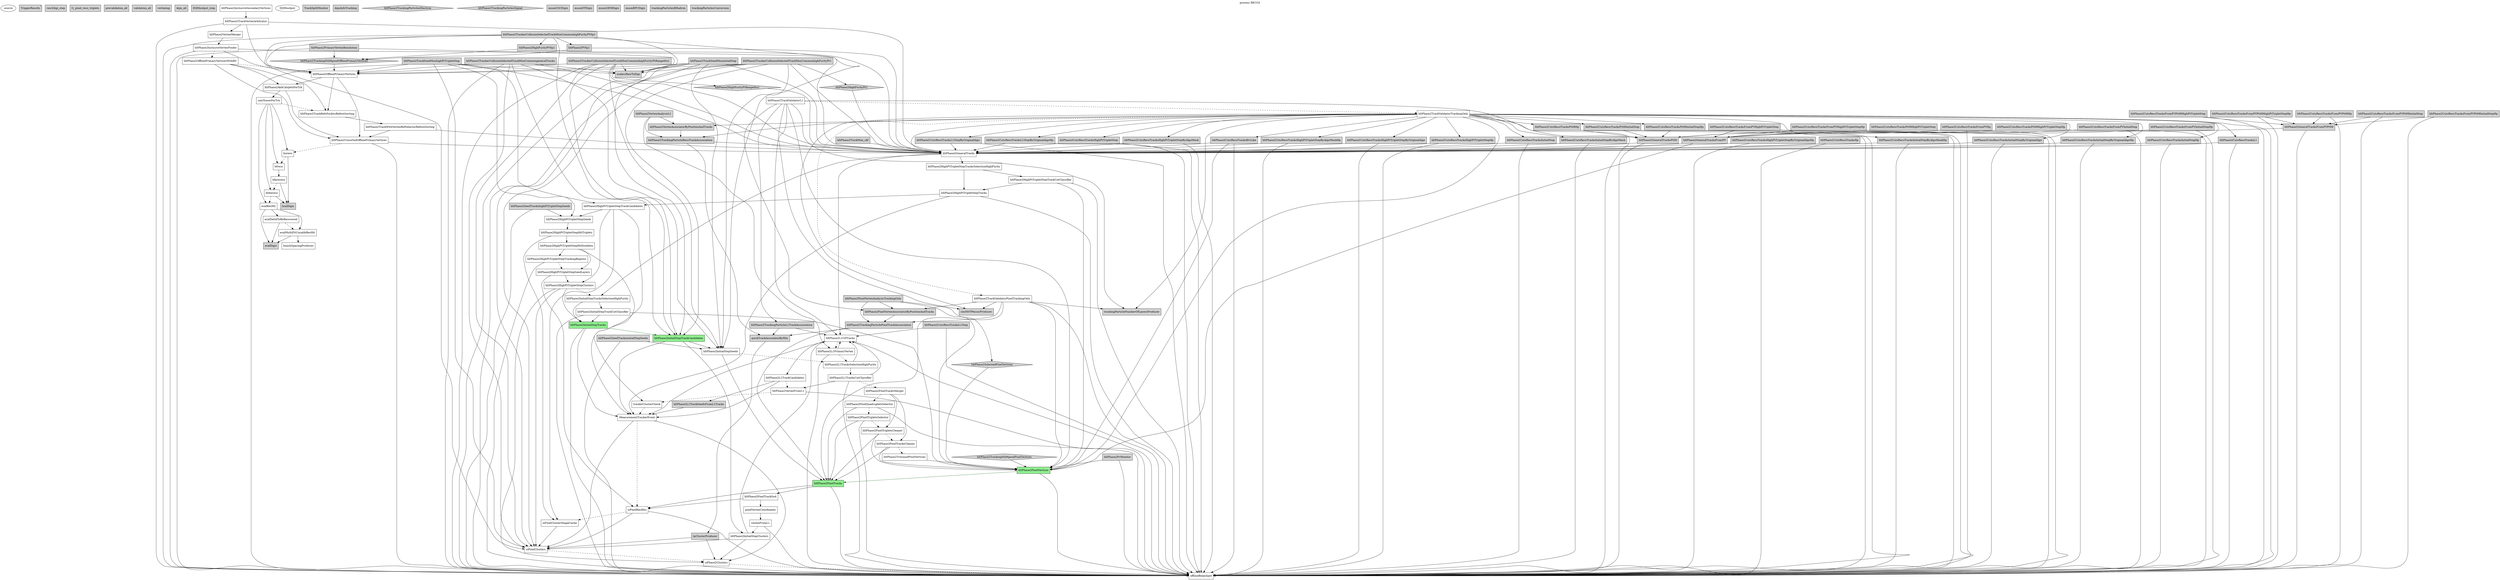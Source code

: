 digraph RECO2 {
graph [
label="process RECO2", labelloc=top];
0[color=black, fillcolor=white, label=source, shape=oval, style=filled, tooltip=PoolSource];
1[color=black, fillcolor=lightgrey, label=TriggerResults, shape=note, style=filled, tooltip=TriggerResultInserter];
2[color=black, fillcolor=lightgrey, label=raw2digi_step, shape=box, style=filled, tooltip=PathStatusInserter];
3[color=black, fillcolor=lightgrey, label=l1_pixel_reco_triplets, shape=box, style=filled, tooltip=PathStatusInserter];
4[color=black, fillcolor=lightgrey, label=prevalidation_all, shape=box, style=filled, tooltip=PathStatusInserter];
5[color=black, fillcolor=lightgrey, label=validation_all, shape=box, style=filled, tooltip=PathStatusInserter];
6[color=black, fillcolor=lightgrey, label=vertexing, shape=box, style=filled, tooltip=PathStatusInserter];
7[color=black, fillcolor=lightgrey, label=dqm_all, shape=box, style=filled, tooltip=EndPathStatusInserter];
8[color=black, fillcolor=lightgrey, label=DQMoutput_step, shape=box, style=filled, tooltip=EndPathStatusInserter];
9[color=black, fillcolor=white, label=offlineBeamSpot, shape=box, style=filled, tooltip=BeamSpotProducer];
10[color=black, fillcolor=white, label=siPhase2Clusters, shape=box, style=filled, tooltip=Phase2TrackerClusterizer];
11[color=black, fillcolor=white, label=siPixelClusters, shape=box, style=filled, tooltip=SiPixelClusterProducer];
12[color=black, fillcolor=white, label=siPixelClusterShapeCache, shape=box, style=filled, tooltip=SiPixelClusterShapeCacheProducer];
13[color=black, fillcolor=white, label=siPixelRecHits, shape=box, style=filled, tooltip=SiPixelRecHitSoAFromLegacy];
14[color=black, fillcolor=white, label=MeasurementTrackerEvent, shape=box, style=filled, tooltip=MeasurementTrackerEventProducer];
15[color=black, fillcolor=white, label=trackerClusterCheck, shape=box, style=filled, tooltip=ClusterCheckerEDProducer];
16[color=black, fillcolor=white, label=hltPhase2VertexFromL1, shape=box, style=filled, tooltip=L1ToVertex];
17[color=black, fillcolor=white, label=hltPhase2L1TrackCandidates, shape=box, style=filled, tooltip=CkfTrackCandidateMaker];
18[color=black, fillcolor=white, label=hltPhase2L1CtfTracks, shape=box, style=filled, tooltip=TrackProducer];
19[color=black, fillcolor=white, label=hltPhase2L1TracksCutClassifier, shape=box, style=filled, tooltip=TrackCutClassifier];
20[color=black, fillcolor=white, label=hltPhase2L1TracksSelectionHighPurity, shape=box, style=filled, tooltip=TrackCollectionFilterCloner];
21[color=black, fillcolor=white, label=hltPhase2L1PrimaryVertex, shape=box, style=filled, tooltip=PrimaryVertexProducer];
22[color=black, fillcolor=white, label=hltPhase2InitialStepClusters, shape=box, style=filled, tooltip=TrackClusterRemoverPhase2];
23[color=black, fillcolor=white, label=vertexFromL1, shape=box, style=filled, tooltip=L1ToVertex];
24[color=black, fillcolor=white, label=pixelVertexCoordinates, shape=box, style=filled, tooltip=PixelVertexCoordinates];
25[color=black, fillcolor=white, label=hltPhase2PixelTrackSoA, shape=box, style=filled, tooltip=CAHitNtupletCUDA];
26[color=black, fillcolor=lightgreen, label=hltPhase2PixelTracks, shape=box, style=filled, tooltip=PixelTrackProducerFromSoA];
27[color=black, fillcolor=lightgreen, label=hltPhase2PixelVertices, shape=box, style=filled, tooltip=PixelVertexProducer];
28[color=black, fillcolor=white, label=hltPhase2TrimmedPixelVertices, shape=box, style=filled, tooltip=PixelVertexCollectionTrimmer];
29[color=black, fillcolor=white, label=hltPhase2PixelTracksCleaner, shape=box, style=filled, tooltip=TrackWithVertexSelector];
30[color=black, fillcolor=white, label=hltPhase2PixelTripletsCleaner, shape=box, style=filled, tooltip=TrackWithVertexSelector];
31[color=black, fillcolor=white, label=hltPhase2PixelTripletsSelector, shape=box, style=filled, tooltip=RecoTrackViewRefSelector];
32[color=black, fillcolor=white, label=hltPhase2PixelQuadrupletsSelector, shape=box, style=filled, tooltip=RecoTrackViewRefSelector];
33[color=black, fillcolor=white, label=hltPhase2PixelTracksMerger, shape=box, style=filled, tooltip=TrackListMerger];
34[color=black, fillcolor=white, label=hltPhase2InitialStepSeeds, shape=box, style=filled, tooltip=SeedGeneratorFromProtoTracksEDProducer];
35[color=black, fillcolor=lightgreen, label=hltPhase2InitialStepTrackCandidates, shape=box, style=filled, tooltip=CkfTrackCandidateMaker];
36[color=black, fillcolor=lightgreen, label=hltPhase2InitialStepTracks, shape=box, style=filled, tooltip=TrackProducer];
37[color=black, fillcolor=white, label=hltPhase2InitialStepTrackCutClassifier, shape=box, style=filled, tooltip=TrackCutClassifier];
38[color=black, fillcolor=white, label=hltPhase2InitialStepTracksSelectionHighPurity, shape=box, style=filled, tooltip=TrackCollectionFilterCloner];
39[color=black, fillcolor=white, label=hltPhase2HighPtTripletStepClusters, shape=box, style=filled, tooltip=TrackClusterRemoverPhase2];
40[color=black, fillcolor=white, label=hltPhase2HighPtTripletStepSeedLayers, shape=box, style=filled, tooltip=SeedingLayersEDProducer];
41[color=black, fillcolor=white, label=hltPhase2HighPtTripletStepTrackingRegions, shape=box, style=filled, tooltip=GlobalTrackingRegionFromBeamSpotEDProducer];
42[color=black, fillcolor=white, label=hltPhase2HighPtTripletStepHitDoublets, shape=box, style=filled, tooltip=HitPairEDProducer];
43[color=black, fillcolor=white, label=hltPhase2HighPtTripletStepHitTriplets, shape=box, style=filled, tooltip=CAHitTripletEDProducer];
44[color=black, fillcolor=white, label=hltPhase2HighPtTripletStepSeeds, shape=box, style=filled, tooltip=SeedCreatorFromRegionConsecutiveHitsEDProducer];
45[color=black, fillcolor=white, label=hltPhase2HighPtTripletStepTrackCandidates, shape=box, style=filled, tooltip=CkfTrackCandidateMaker];
46[color=black, fillcolor=white, label=hltPhase2HighPtTripletStepTracks, shape=box, style=filled, tooltip=TrackProducer];
47[color=black, fillcolor=white, label=hltPhase2HighPtTripletStepTrackCutClassifier, shape=box, style=filled, tooltip=TrackCutClassifier];
48[color=black, fillcolor=white, label=hltPhase2HighPtTripletStepTracksSelectionHighPurity, shape=box, style=filled, tooltip=TrackCollectionFilterCloner];
49[color=black, fillcolor=white, label=hltPhase2GeneralTracks, shape=box, style=filled, tooltip=TrackListMerger];
50[color=black, fillcolor=white, label=hltPhase2TrackValidatorPixelTrackingOnly, shape=box, style=filled, tooltip=MultiTrackValidator];
51[color=black, fillcolor=white, label=hltPhase2TrackValidatorTrackingOnly, shape=box, style=filled, tooltip=MultiTrackValidator];
52[color=black, fillcolor=white, label=hltPhase2TrackValidatorL1, shape=box, style=filled, tooltip=MultiTrackValidator];
53[color=black, fillcolor=white, label=bunchSpacingProducer, shape=box, style=filled, tooltip=BunchSpacingProducer];
54[color=black, fillcolor=white, label=ecalMultiFitUncalibRecHit, shape=box, style=filled, tooltip=EcalUncalibRecHitProducer];
55[color=black, fillcolor=white, label=ecalDetIdToBeRecovered, shape=box, style=filled, tooltip=EcalDetIdToBeRecoveredProducer];
56[color=black, fillcolor=white, label=ecalRecHit, shape=box, style=filled, tooltip=EcalRecHitProducer];
57[color=black, fillcolor=white, label=hbhereco, shape=box, style=filled, tooltip=HBHEPhase1Reconstructor];
58[color=black, fillcolor=white, label=hfprereco, shape=box, style=filled, tooltip=HFPreReconstructor];
59[color=black, fillcolor=white, label=hfreco, shape=box, style=filled, tooltip=HFPhase1Reconstructor];
60[color=black, fillcolor=white, label=horeco, shape=box, style=filled, tooltip=HcalHitReconstructor];
61[color=black, fillcolor=white, label=hltPhase2UnsortedOfflinePrimaryVertices, shape=box, style=filled, tooltip=PrimaryVertexProducer];
62[color=black, fillcolor=white, label=hltPhase2TrackWithVertexRefSelectorBeforeSorting, shape=box, style=filled, tooltip=TrackWithVertexRefSelector];
63[color=black, fillcolor=white, label=hltPhase2TrackRefsForJetsBeforeSorting, shape=box, style=filled, tooltip=ChargedRefCandidateProducer];
64[color=black, fillcolor=white, label=caloTowerForTrk, shape=box, style=filled, tooltip=CaloTowersCreator];
65[color=black, fillcolor=white, label=hltPhase2Ak4CaloJetsForTrk, shape=box, style=filled, tooltip=FastjetJetProducer];
66[color=black, fillcolor=white, label=hltPhase2OfflinePrimaryVertices, shape=box, style=filled, tooltip=RecoChargedRefCandidatePrimaryVertexSorter];
67[color=black, fillcolor=white, label=hltPhase2OfflinePrimaryVerticesWithBS, shape=box, style=filled, tooltip=RecoChargedRefCandidatePrimaryVertexSorter];
68[color=black, fillcolor=white, label=hltPhase2InclusiveVertexFinder, shape=box, style=filled, tooltip=InclusiveVertexFinder];
69[color=black, fillcolor=white, label=hltPhase2VertexMerger, shape=box, style=filled, tooltip=VertexMerger];
70[color=black, fillcolor=white, label=hltPhase2TrackVertexArbitrator, shape=box, style=filled, tooltip=TrackVertexArbitrator];
71[color=black, fillcolor=white, label=hltPhase2InclusiveSecondaryVertices, shape=box, style=filled, tooltip=VertexMerger];
72[color=black, fillcolor=white, label=DQMoutput, shape=oval, style=filled, tooltip=DQMRootOutputModule];
73[color=black, fillcolor=lightgrey, label=TrackSplitMonitor, shape=box, style=filled, tooltip=TrackSplittingMonitor];
74[color=black, fillcolor=lightgrey, label=dqmInfoTracking, shape=box, style=filled, tooltip=DQMEventInfo];
75[color=black, fillcolor=lightgrey, label=ecalDigis, shape=box, style=filled, tooltip=EcalRawToDigi];
76[color=black, fillcolor=lightgrey, label=hcalDigis, shape=box, style=filled, tooltip=HcalRawToDigi];
77[color=black, fillcolor=lightgrey, label=hltPhase2CutsRecoTracksBtvLike, shape=box, style=filled, tooltip=RecoTrackViewRefSelector];
78[color=black, fillcolor=lightgrey, label=hltPhase2CutsRecoTracksFromPVHighPtTripletStep, shape=box, style=filled, tooltip=RecoTrackViewRefSelector];
79[color=black, fillcolor=lightgrey, label=hltPhase2CutsRecoTracksFromPVHighPtTripletStepHp, shape=box, style=filled, tooltip=RecoTrackViewRefSelector];
80[color=black, fillcolor=lightgrey, label=hltPhase2CutsRecoTracksFromPVHp, shape=box, style=filled, tooltip=RecoTrackViewRefSelector];
81[color=black, fillcolor=lightgrey, label=hltPhase2CutsRecoTracksFromPVInitialStep, shape=box, style=filled, tooltip=RecoTrackViewRefSelector];
82[color=black, fillcolor=lightgrey, label=hltPhase2CutsRecoTracksFromPVInitialStepHp, shape=box, style=filled, tooltip=RecoTrackViewRefSelector];
83[color=black, fillcolor=lightgrey, label=hltPhase2CutsRecoTracksFromPVPt09HighPtTripletStep, shape=box, style=filled, tooltip=RecoTrackViewRefSelector];
84[color=black, fillcolor=lightgrey, label=hltPhase2CutsRecoTracksFromPVPt09HighPtTripletStepHp, shape=box, style=filled, tooltip=RecoTrackViewRefSelector];
85[color=black, fillcolor=lightgrey, label=hltPhase2CutsRecoTracksFromPVPt09Hp, shape=box, style=filled, tooltip=RecoTrackViewRefSelector];
86[color=black, fillcolor=lightgrey, label=hltPhase2CutsRecoTracksFromPVPt09InitialStep, shape=box, style=filled, tooltip=RecoTrackViewRefSelector];
87[color=black, fillcolor=lightgrey, label=hltPhase2CutsRecoTracksFromPVPt09InitialStepHp, shape=box, style=filled, tooltip=RecoTrackViewRefSelector];
88[color=black, fillcolor=lightgrey, label=hltPhase2CutsRecoTracksHighPtTripletStep, shape=box, style=filled, tooltip=RecoTrackViewRefSelector];
89[color=black, fillcolor=lightgrey, label=hltPhase2CutsRecoTracksHighPtTripletStepByAlgoMask, shape=box, style=filled, tooltip=RecoTrackViewRefSelector];
90[color=black, fillcolor=lightgrey, label=hltPhase2CutsRecoTracksHighPtTripletStepByAlgoMaskHp, shape=box, style=filled, tooltip=RecoTrackViewRefSelector];
91[color=black, fillcolor=lightgrey, label=hltPhase2CutsRecoTracksHighPtTripletStepByOriginalAlgo, shape=box, style=filled, tooltip=RecoTrackViewRefSelector];
92[color=black, fillcolor=lightgrey, label=hltPhase2CutsRecoTracksHighPtTripletStepByOriginalAlgoHp, shape=box, style=filled, tooltip=RecoTrackViewRefSelector];
93[color=black, fillcolor=lightgrey, label=hltPhase2CutsRecoTracksHighPtTripletStepHp, shape=box, style=filled, tooltip=RecoTrackViewRefSelector];
94[color=black, fillcolor=lightgrey, label=hltPhase2CutsRecoTracksHp, shape=box, style=filled, tooltip=RecoTrackViewRefSelector];
95[color=black, fillcolor=lightgrey, label=hltPhase2CutsRecoTracksInitialStep, shape=box, style=filled, tooltip=RecoTrackViewRefSelector];
96[color=black, fillcolor=lightgrey, label=hltPhase2CutsRecoTracksInitialStepByAlgoMask, shape=box, style=filled, tooltip=RecoTrackViewRefSelector];
97[color=black, fillcolor=lightgrey, label=hltPhase2CutsRecoTracksInitialStepByAlgoMaskHp, shape=box, style=filled, tooltip=RecoTrackViewRefSelector];
98[color=black, fillcolor=lightgrey, label=hltPhase2CutsRecoTracksInitialStepByOriginalAlgo, shape=box, style=filled, tooltip=RecoTrackViewRefSelector];
99[color=black, fillcolor=lightgrey, label=hltPhase2CutsRecoTracksInitialStepByOriginalAlgoHp, shape=box, style=filled, tooltip=RecoTrackViewRefSelector];
100[color=black, fillcolor=lightgrey, label=hltPhase2CutsRecoTracksInitialStepHp, shape=box, style=filled, tooltip=RecoTrackViewRefSelector];
101[color=black, fillcolor=lightgrey, label=hltPhase2CutsRecoTracksL1, shape=box, style=filled, tooltip=RecoTrackViewRefSelector];
102[color=black, fillcolor=lightgrey, label=hltPhase2CutsRecoTracksL1Step, shape=box, style=filled, tooltip=RecoTrackViewRefSelector];
103[color=black, fillcolor=lightgrey, label=hltPhase2CutsRecoTracksL1StepByOriginalAlgo, shape=box, style=filled, tooltip=RecoTrackViewRefSelector];
104[color=black, fillcolor=lightgrey, label=hltPhase2CutsRecoTracksL1StepByOriginalAlgoHp, shape=box, style=filled, tooltip=RecoTrackViewRefSelector];
105[color=black, fillcolor=lightgrey, label=hltPhase2CutsRecoTracksPt09HighPtTripletStep, shape=box, style=filled, tooltip=RecoTrackViewRefSelector];
106[color=black, fillcolor=lightgrey, label=hltPhase2CutsRecoTracksPt09HighPtTripletStepHp, shape=box, style=filled, tooltip=RecoTrackViewRefSelector];
107[color=black, fillcolor=lightgrey, label=hltPhase2CutsRecoTracksPt09Hp, shape=box, style=filled, tooltip=RecoTrackViewRefSelector];
108[color=black, fillcolor=lightgrey, label=hltPhase2CutsRecoTracksPt09InitialStep, shape=box, style=filled, tooltip=RecoTrackViewRefSelector];
109[color=black, fillcolor=lightgrey, label=hltPhase2CutsRecoTracksPt09InitialStepHp, shape=box, style=filled, tooltip=RecoTrackViewRefSelector];
110[color=black, fillcolor=lightgrey, label=hltPhase2GeneralTracksFromPV, shape=box, style=filled, tooltip=TrackWithVertexRefSelector];
111[color=black, fillcolor=lightgrey, label=hltPhase2GeneralTracksFromPVPt09, shape=box, style=filled, tooltip=RecoTrackViewRefSelector];
112[color=black, fillcolor=lightgrey, label=hltPhase2GeneralTracksPt09, shape=box, style=filled, tooltip=RecoTrackViewRefSelector];
113[color=black, fillcolor=lightgrey, label=hltPhase2HighPurityPV0p1, shape=box, style=filled, tooltip=TrackWithVertexSelector];
114[color=black, fillcolor=lightgrey, label=hltPhase2HighPurityPt1, shape=diamond, style=filled, tooltip=TrackSelector];
115[color=black, fillcolor=lightgrey, label=hltPhase2HighPurityPtRange0to1, shape=diamond, style=filled, tooltip=TrackSelector];
116[color=black, fillcolor=lightgrey, label=hltPhase2L1TrackSeedsFromL1Tracks, shape=box, style=filled, tooltip=SeedGeneratorFromL1TTracksEDProducer];
117[color=black, fillcolor=lightgrey, label=hltPhase2PV0p1, shape=box, style=filled, tooltip=TrackWithVertexSelector];
118[color=black, fillcolor=lightgrey, label=hltPhase2PixelVertexAnalysisTrackingOnly, shape=box, style=filled, tooltip=PrimaryVertexAnalyzer4PUSlimmed];
119[color=black, fillcolor=lightgrey, label=hltPhase2PixelVertexAssociatorByPositionAndTracks, shape=box, style=filled, tooltip=VertexAssociatorByPositionAndTracksProducer];
120[color=black, fillcolor=lightgrey, label=hltPhase2PrimaryVertexResolution, shape=box, style=filled, tooltip=PrimaryVertexResolution];
121[color=black, fillcolor=lightgrey, label=hltPhase2PvMonitor, shape=box, style=filled, tooltip=PrimaryVertexMonitor];
122[color=black, fillcolor=lightgrey, label=hltPhase2SeedTrackshighPtTripletStepSeeds, shape=box, style=filled, tooltip=TrackFromSeedProducer];
123[color=black, fillcolor=lightgrey, label=hltPhase2SeedTracksinitialStepSeeds, shape=box, style=filled, tooltip=TrackFromSeedProducer];
124[color=black, fillcolor=lightgrey, label=hltPhase2SelectedPixelVertices, shape=diamond, style=filled, tooltip=VertexSelector];
125[color=black, fillcolor=lightgrey, label=hltPhase2TrackMon_ckf, shape=box, style=filled, tooltip=TrackEfficiencyMonitor];
126[color=black, fillcolor=lightgrey, label=hltPhase2TrackSeedMonhighPtTripletStep, shape=box, style=filled, tooltip=TrackingMonitor];
127[color=black, fillcolor=lightgrey, label=hltPhase2TrackSeedMoninitialStep, shape=box, style=filled, tooltip=TrackingMonitor];
128[color=black, fillcolor=lightgrey, label=hltPhase2TrackerCollisionSelectedTrackMonCommongeneralTracks, shape=box, style=filled, tooltip=TrackingMonitor];
129[color=black, fillcolor=lightgrey, label=hltPhase2TrackerCollisionSelectedTrackMonCommonhighPurityPV0p1, shape=box, style=filled, tooltip=TrackingMonitor];
130[color=black, fillcolor=lightgrey, label=hltPhase2TrackerCollisionSelectedTrackMonCommonhighPurityPt1, shape=box, style=filled, tooltip=TrackingMonitor];
131[color=black, fillcolor=lightgrey, label=hltPhase2TrackerCollisionSelectedTrackMonCommonhighPurityPtRange0to1, shape=box, style=filled, tooltip=TrackingMonitor];
132[color=black, fillcolor=lightgrey, label=hltPhase2TrackingDQMgoodOfflinePrimaryVertices, shape=diamond, style=filled, tooltip=VertexSelector];
133[color=black, fillcolor=lightgrey, label=hltPhase2TrackingDQMgoodPixelVertices, shape=diamond, style=filled, tooltip=VertexSelector];
134[color=black, fillcolor=lightgrey, label=hltPhase2TrackingParticleL1TrackAsssociation, shape=box, style=filled, tooltip=TrackAssociatorEDProducer];
135[color=black, fillcolor=lightgrey, label=hltPhase2TrackingParticlePixelTrackAsssociation, shape=box, style=filled, tooltip=TrackAssociatorEDProducer];
136[color=black, fillcolor=lightgrey, label=hltPhase2TrackingParticleRecoTrackAsssociation, shape=box, style=filled, tooltip=TrackAssociatorEDProducer];
137[color=black, fillcolor=lightgrey, label=hltPhase2TrackingParticlesElectron, shape=diamond, style=filled, tooltip=TrackingParticleRefSelector];
138[color=black, fillcolor=lightgrey, label=hltPhase2TrackingParticlesSignal, shape=diamond, style=filled, tooltip=TrackingParticleRefSelector];
139[color=black, fillcolor=lightgrey, label=hltPhase2VertexAnalysisL1, shape=box, style=filled, tooltip=PrimaryVertexAnalyzer4PUSlimmed];
140[color=black, fillcolor=lightgrey, label=hltPhase2VertexAssociatorByPositionAndTracks, shape=box, style=filled, tooltip=VertexAssociatorByPositionAndTracksProducer];
141[color=black, fillcolor=lightgrey, label=muonCSCDigis, shape=box, style=filled, tooltip=CSCDCCUnpacker];
142[color=black, fillcolor=lightgrey, label=muonDTDigis, shape=box, style=filled, tooltip=DTuROSRawToDigi];
143[color=black, fillcolor=lightgrey, label=muonGEMDigis, shape=box, style=filled, tooltip=GEMRawToDigiModule];
144[color=black, fillcolor=lightgrey, label=muonRPCDigis, shape=box, style=filled, tooltip=RPCUnpackingModule];
145[color=black, fillcolor=lightgrey, label=quickTrackAssociatorByHits, shape=box, style=filled, tooltip=QuickTrackAssociatorByHitsProducer];
146[color=black, fillcolor=lightgrey, label=scalersRawToDigi, shape=box, style=filled, tooltip=ScalersRawToDigi];
147[color=black, fillcolor=lightgrey, label=simHitTPAssocProducer, shape=box, style=filled, tooltip=SimHitTPAssociationProducer];
148[color=black, fillcolor=lightgrey, label=tpClusterProducer, shape=box, style=filled, tooltip=ClusterTPAssociationProducer];
149[color=black, fillcolor=lightgrey, label=trackingParticleNumberOfLayersProducer, shape=box, style=filled, tooltip=TrackingParticleNumberOfLayersProducer];
150[color=black, fillcolor=lightgrey, label=trackingParticlesBHadron, shape=box, style=filled, tooltip=TrackingParticleBHadronRefSelector];
151[color=black, fillcolor=lightgrey, label=trackingParticlesConversion, shape=box, style=filled, tooltip=TrackingParticleConversionRefSelector];
10 -> 9[style=dashed];
11 -> 10[style=dashed];
12 -> 11;
13 -> 9;
13 -> 11;
13 -> 12[style=dashed];
14 -> 11;
14 -> 10;
14 -> 13[style=dashed];
15 -> 14[style=dashed];
16 -> 9;
16 -> 15[style=dashed];
17 -> 14;
17 -> 116;
17 -> 16[style=dashed];
18 -> 14;
18 -> 9;
18 -> 17;
18 -> 21[style=dashed];
19 -> 18;
19 -> 9;
19 -> 16;
19 -> 33[style=dashed];
20 -> 18;
20 -> 19;
21 -> 18;
21 -> 9;
21 -> 20[style=dashed];
22 -> 18;
22 -> 11;
22 -> 10;
23 -> 9;
23 -> 22[style=dashed];
24 -> 23;
25 -> 13;
25 -> 24;
26 -> 9;
26 -> 25;
26 -> 13;
27 -> 26[color=darkgreen];
27 -> 9;
28 -> 27;
29 -> 26;
29 -> 27;
29 -> 28[style=dashed];
30 -> 26;
30 -> 27;
30 -> 29[style=dashed];
31 -> 26;
31 -> 9;
31 -> 30[style=dashed];
32 -> 26;
32 -> 9;
32 -> 31[style=dashed];
33 -> 29;
33 -> 30;
33 -> 32[style=dashed];
34 -> 26;
34 -> 20[style=dashed];
35 -> 14;
35 -> 34;
35 -> 22;
36 -> 14;
36 -> 9;
36 -> 35[color=darkgreen];
37 -> 36;
37 -> 9;
37 -> 27;
38 -> 36;
38 -> 37;
39 -> 36;
39 -> 11;
39 -> 10;
39 -> 38[style=dashed];
40 -> 13;
40 -> 39;
41 -> 9;
41 -> 40[style=dashed];
42 -> 40;
42 -> 41;
42 -> 15;
43 -> 42;
43 -> 12;
44 -> 43;
45 -> 12;
45 -> 14;
45 -> 44;
45 -> 39;
46 -> 14;
46 -> 9;
46 -> 45;
47 -> 46;
47 -> 9;
47 -> 27;
48 -> 46;
48 -> 47;
49 -> 18;
49 -> 38;
49 -> 48;
50 -> 26;
50 -> 9;
50 -> 149;
50 -> 27;
50 -> 119;
50 -> 147;
50 -> 135;
51 -> 49;
51 -> 101;
51 -> 93;
51 -> 95;
51 -> 100;
51 -> 88;
51 -> 98;
51 -> 99;
51 -> 91;
51 -> 89;
51 -> 90;
51 -> 112;
51 -> 107;
51 -> 77;
51 -> 96;
51 -> 97;
51 -> 108;
51 -> 109;
51 -> 103;
51 -> 104;
51 -> 9;
51 -> 149;
51 -> 27;
51 -> 140;
51 -> 147;
51 -> 136;
51 -> 50[style=dashed];
52 -> 18;
52 -> 9;
52 -> 149;
52 -> 27;
52 -> 119;
52 -> 147;
52 -> 134;
52 -> 51[style=dashed];
54 -> 75;
54 -> 53;
55 -> 75;
55 -> 54[style=dashed];
56 -> 54;
56 -> 55;
56 -> 75;
57 -> 76;
57 -> 56[style=dashed];
58 -> 76;
58 -> 57[style=dashed];
59 -> 58;
60 -> 76;
60 -> 59[style=dashed];
61 -> 49;
61 -> 9;
61 -> 60[style=dashed];
62 -> 49;
62 -> 61;
63 -> 62;
64 -> 57;
64 -> 60;
64 -> 59;
64 -> 56;
64 -> 63[style=dashed];
65 -> 61;
65 -> 64;
66 -> 63;
66 -> 61;
66 -> 65;
67 -> 63;
67 -> 61;
67 -> 65;
67 -> 66[style=dashed];
68 -> 9;
68 -> 66;
68 -> 49;
68 -> 67[style=dashed];
69 -> 68;
70 -> 66;
70 -> 69;
70 -> 9;
70 -> 49;
71 -> 70;
77 -> 49;
77 -> 9;
77 -> 27;
78 -> 110;
78 -> 9;
79 -> 110;
79 -> 9;
80 -> 110;
80 -> 9;
81 -> 110;
81 -> 9;
82 -> 110;
82 -> 9;
83 -> 111;
83 -> 9;
84 -> 111;
84 -> 9;
85 -> 111;
85 -> 9;
86 -> 111;
86 -> 9;
87 -> 111;
87 -> 9;
88 -> 49;
88 -> 9;
89 -> 49;
89 -> 9;
90 -> 49;
90 -> 9;
91 -> 49;
91 -> 9;
92 -> 49;
92 -> 9;
93 -> 49;
93 -> 9;
94 -> 49;
94 -> 9;
95 -> 49;
95 -> 9;
96 -> 49;
96 -> 9;
97 -> 49;
97 -> 9;
98 -> 49;
98 -> 9;
99 -> 49;
99 -> 9;
100 -> 49;
100 -> 9;
101 -> 49;
101 -> 9;
102 -> 18;
102 -> 9;
103 -> 49;
103 -> 9;
104 -> 49;
104 -> 9;
105 -> 112;
105 -> 9;
106 -> 112;
106 -> 9;
107 -> 112;
107 -> 9;
108 -> 112;
108 -> 9;
109 -> 112;
109 -> 9;
110 -> 49;
110 -> 27;
111 -> 110;
111 -> 9;
112 -> 49;
112 -> 9;
113 -> 49;
113 -> 132;
114 -> 49;
115 -> 49;
116 -> 14;
117 -> 49;
117 -> 132;
118 -> 135;
118 -> 119;
118 -> 27;
118 -> 124;
119 -> 135;
120 -> 132;
120 -> 9;
120 -> 146;
121 -> 27;
121 -> 9;
122 -> 44;
122 -> 9;
123 -> 34;
123 -> 9;
124 -> 27;
125 -> 49;
126 -> 9;
126 -> 66;
126 -> 146;
126 -> 49;
126 -> 45;
126 -> 44;
126 -> 11;
127 -> 9;
127 -> 66;
127 -> 146;
127 -> 49;
127 -> 35;
127 -> 34;
127 -> 11;
128 -> 146;
128 -> 9;
128 -> 66;
128 -> 49;
128 -> 35;
128 -> 34;
128 -> 11;
129 -> 146;
129 -> 9;
129 -> 66;
129 -> 117;
129 -> 113;
129 -> 35;
129 -> 34;
129 -> 11;
130 -> 146;
130 -> 9;
130 -> 66;
130 -> 49;
130 -> 114;
130 -> 35;
130 -> 34;
130 -> 11;
131 -> 146;
131 -> 9;
131 -> 66;
131 -> 49;
131 -> 115;
131 -> 35;
131 -> 34;
131 -> 11;
132 -> 66;
133 -> 27;
134 -> 18;
134 -> 145;
135 -> 26;
135 -> 145;
136 -> 49;
136 -> 145;
139 -> 136;
139 -> 140;
139 -> 21;
140 -> 136;
145 -> 148;
148 -> 11;
148 -> 10;
}
